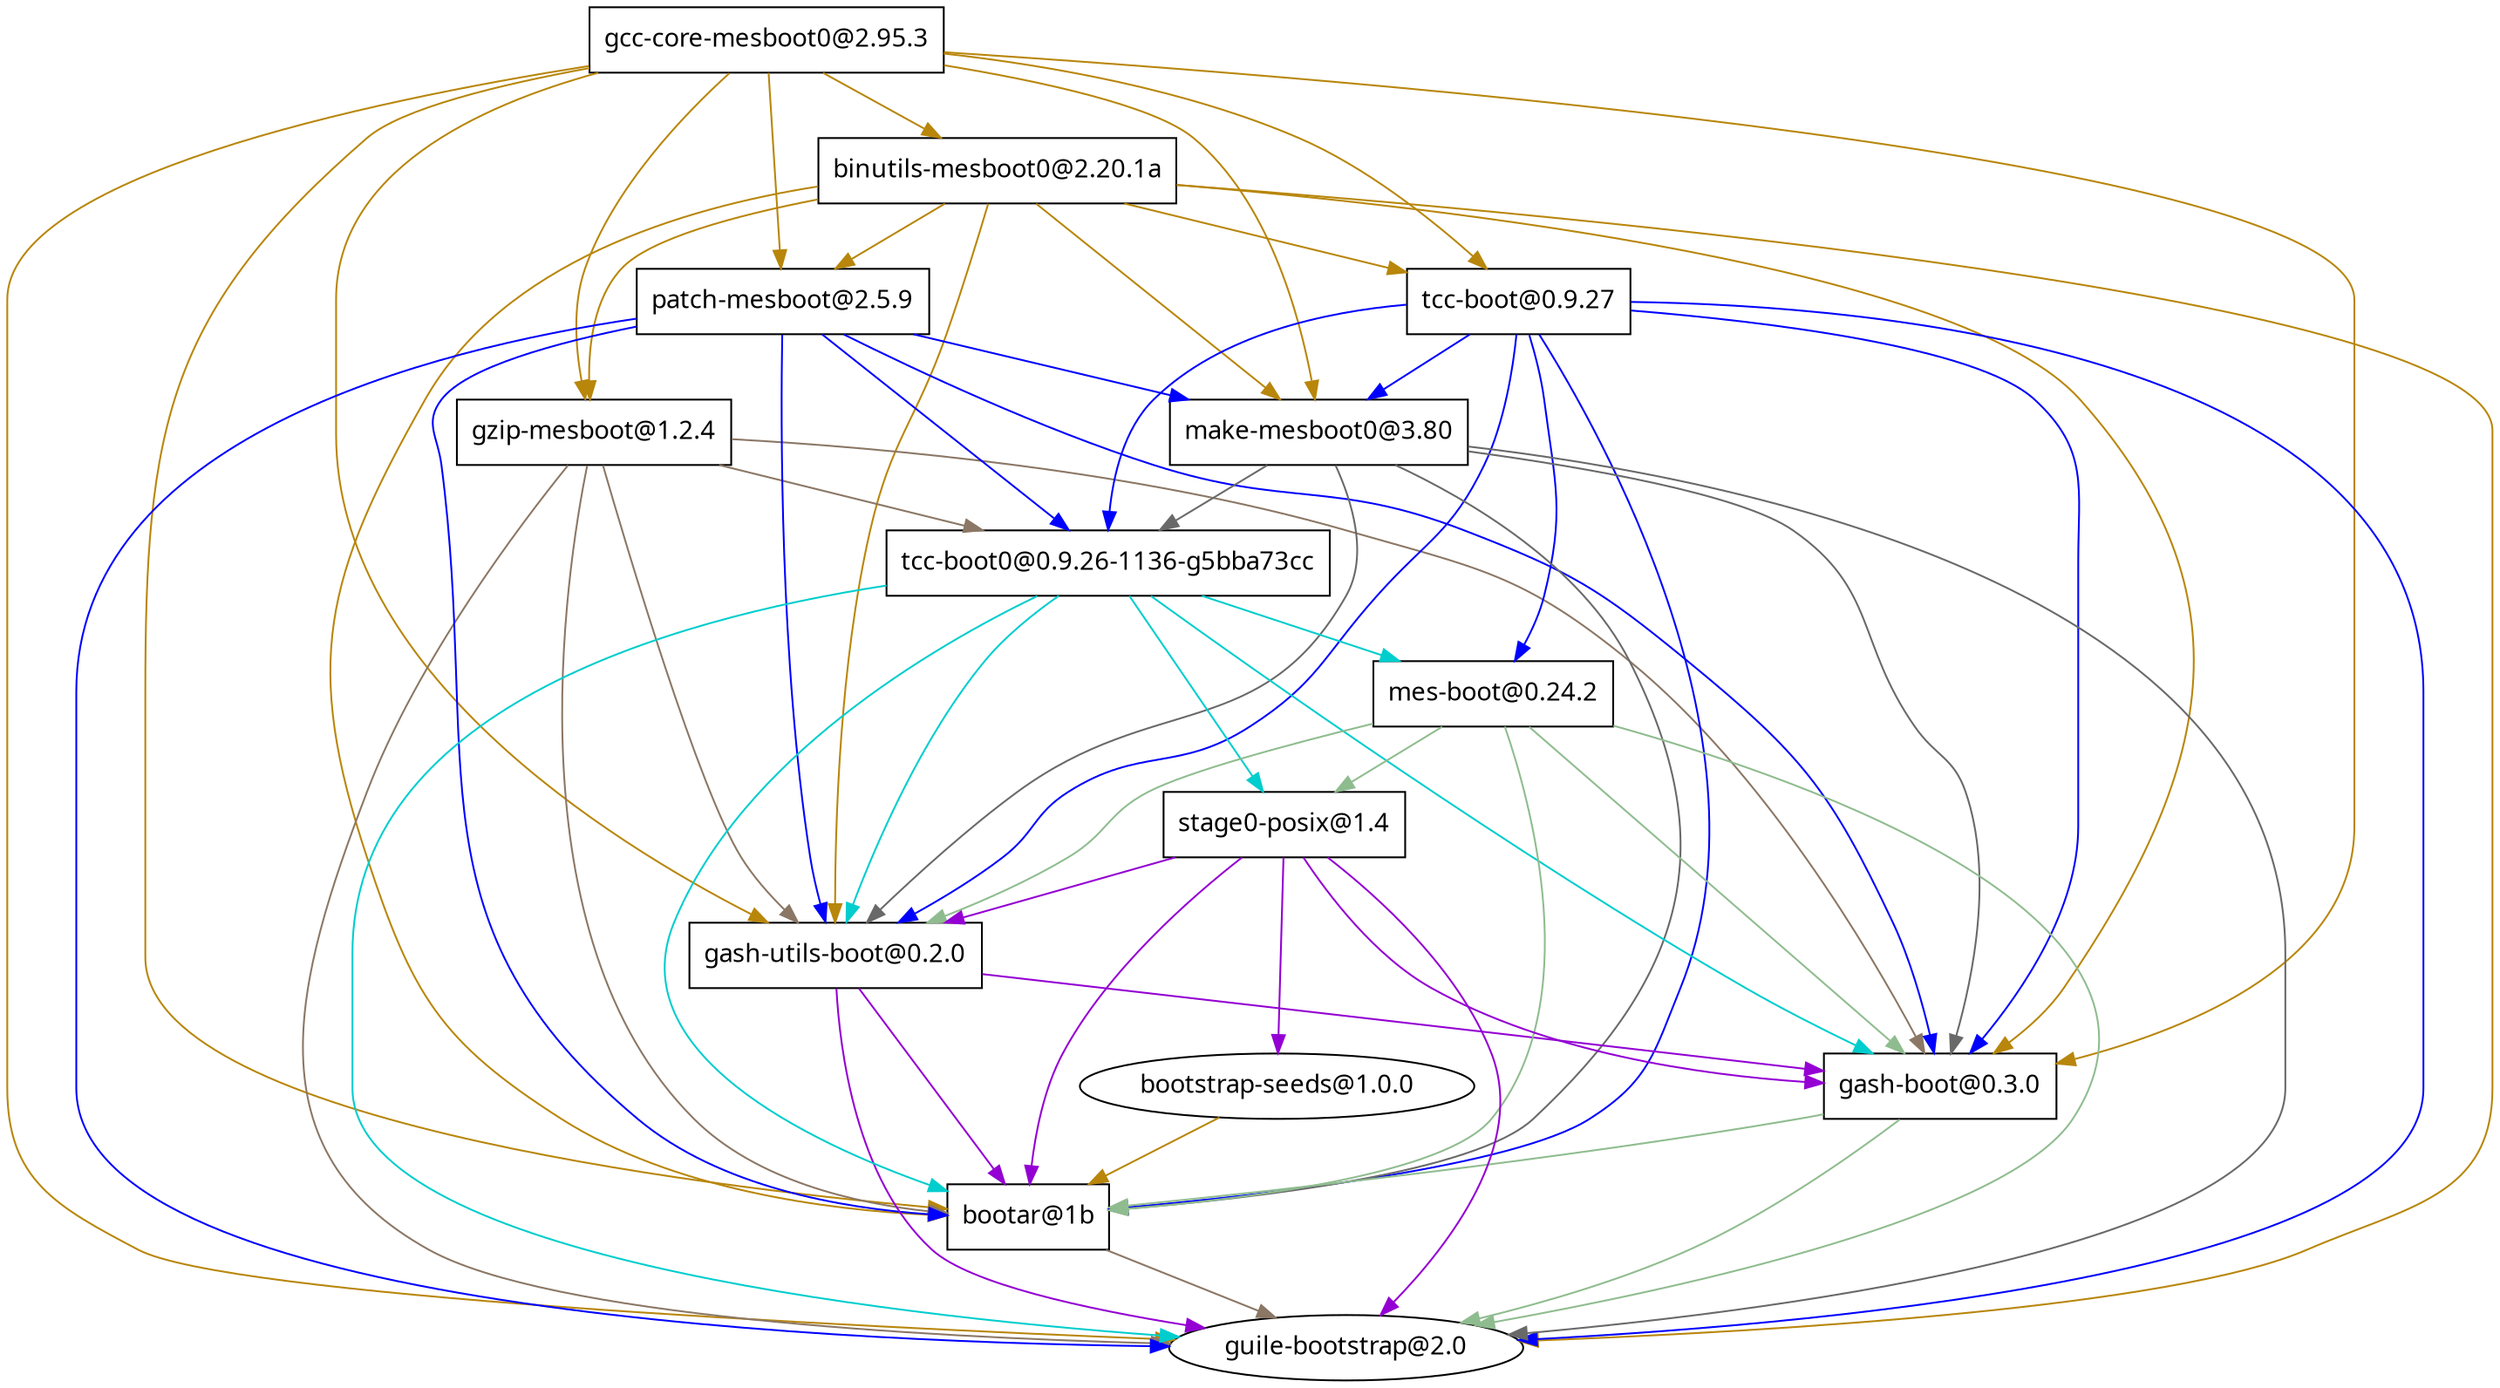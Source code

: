 digraph "Guix bag" {
  "/gnu/store/8vp8iadwjcvhaaqpa1wy60irhjdppwx7-gcc-core-mesboot0-2.95.3.drv" [label = "gcc-core-mesboot0@2.95.3", shape = box, fontname = sans];
  "/gnu/store/8vp8iadwjcvhaaqpa1wy60irhjdppwx7-gcc-core-mesboot0-2.95.3.drv" -> "/gnu/store/8r05q5i3aspzqkg1jr7py719r74nfaji-binutils-mesboot0-2.20.1a.drv" [color = darkgoldenrod];
  "/gnu/store/8vp8iadwjcvhaaqpa1wy60irhjdppwx7-gcc-core-mesboot0-2.95.3.drv" -> "/gnu/store/l4dmmjr7sxzlyh0df7kqcjkfd3w4gink-gzip-mesboot-1.2.4.drv" [color = darkgoldenrod];
  "/gnu/store/8vp8iadwjcvhaaqpa1wy60irhjdppwx7-gcc-core-mesboot0-2.95.3.drv" -> "/gnu/store/xznzx9xadd0x7z1az87likm636i8fldh-patch-mesboot-2.5.9.drv" [color = darkgoldenrod];
  "/gnu/store/8vp8iadwjcvhaaqpa1wy60irhjdppwx7-gcc-core-mesboot0-2.95.3.drv" -> "/gnu/store/qmxs62ligcdsdb0x3n00mgfr6hm8nx3h-tcc-boot-0.9.27.drv" [color = darkgoldenrod];
  "/gnu/store/8vp8iadwjcvhaaqpa1wy60irhjdppwx7-gcc-core-mesboot0-2.95.3.drv" -> "/gnu/store/gqz3fvamvvzb2gp6b6kk4imr0kywvxcr-make-mesboot0-3.80.drv" [color = darkgoldenrod];
  "/gnu/store/8vp8iadwjcvhaaqpa1wy60irhjdppwx7-gcc-core-mesboot0-2.95.3.drv" -> "/gnu/store/08jspv02rj1zad6y6ascil5r8lw4zz7d-gash-boot-0.3.0.drv" [color = darkgoldenrod];
  "/gnu/store/8vp8iadwjcvhaaqpa1wy60irhjdppwx7-gcc-core-mesboot0-2.95.3.drv" -> "/gnu/store/hjzqij47br5wns4y2dzs094rsp4q82n5-gash-utils-boot-0.2.0.drv" [color = darkgoldenrod];
  "/gnu/store/8vp8iadwjcvhaaqpa1wy60irhjdppwx7-gcc-core-mesboot0-2.95.3.drv" -> "/gnu/store/c2rwfalxivxrs29b56hxxb8zz6ad38iz-bootar-1b.drv" [color = darkgoldenrod];
  "/gnu/store/8vp8iadwjcvhaaqpa1wy60irhjdppwx7-gcc-core-mesboot0-2.95.3.drv" -> "/gnu/store/5pfm57hqv1xk7bm9xc36y568ssv1zawb-guile-bootstrap-2.0.drv" [color = darkgoldenrod];
  "/gnu/store/8r05q5i3aspzqkg1jr7py719r74nfaji-binutils-mesboot0-2.20.1a.drv" [label = "binutils-mesboot0@2.20.1a", shape = box, fontname = sans];
  "/gnu/store/8r05q5i3aspzqkg1jr7py719r74nfaji-binutils-mesboot0-2.20.1a.drv" -> "/gnu/store/l4dmmjr7sxzlyh0df7kqcjkfd3w4gink-gzip-mesboot-1.2.4.drv" [color = darkgoldenrod];
  "/gnu/store/8r05q5i3aspzqkg1jr7py719r74nfaji-binutils-mesboot0-2.20.1a.drv" -> "/gnu/store/xznzx9xadd0x7z1az87likm636i8fldh-patch-mesboot-2.5.9.drv" [color = darkgoldenrod];
  "/gnu/store/8r05q5i3aspzqkg1jr7py719r74nfaji-binutils-mesboot0-2.20.1a.drv" -> "/gnu/store/qmxs62ligcdsdb0x3n00mgfr6hm8nx3h-tcc-boot-0.9.27.drv" [color = darkgoldenrod];
  "/gnu/store/8r05q5i3aspzqkg1jr7py719r74nfaji-binutils-mesboot0-2.20.1a.drv" -> "/gnu/store/gqz3fvamvvzb2gp6b6kk4imr0kywvxcr-make-mesboot0-3.80.drv" [color = darkgoldenrod];
  "/gnu/store/8r05q5i3aspzqkg1jr7py719r74nfaji-binutils-mesboot0-2.20.1a.drv" -> "/gnu/store/08jspv02rj1zad6y6ascil5r8lw4zz7d-gash-boot-0.3.0.drv" [color = darkgoldenrod];
  "/gnu/store/8r05q5i3aspzqkg1jr7py719r74nfaji-binutils-mesboot0-2.20.1a.drv" -> "/gnu/store/hjzqij47br5wns4y2dzs094rsp4q82n5-gash-utils-boot-0.2.0.drv" [color = darkgoldenrod];
  "/gnu/store/8r05q5i3aspzqkg1jr7py719r74nfaji-binutils-mesboot0-2.20.1a.drv" -> "/gnu/store/c2rwfalxivxrs29b56hxxb8zz6ad38iz-bootar-1b.drv" [color = darkgoldenrod];
  "/gnu/store/8r05q5i3aspzqkg1jr7py719r74nfaji-binutils-mesboot0-2.20.1a.drv" -> "/gnu/store/5pfm57hqv1xk7bm9xc36y568ssv1zawb-guile-bootstrap-2.0.drv" [color = darkgoldenrod];
  "/gnu/store/l4dmmjr7sxzlyh0df7kqcjkfd3w4gink-gzip-mesboot-1.2.4.drv" [label = "gzip-mesboot@1.2.4", shape = box, fontname = sans];
  "/gnu/store/l4dmmjr7sxzlyh0df7kqcjkfd3w4gink-gzip-mesboot-1.2.4.drv" -> "/gnu/store/1jfd6izcr1f5ijkrh7z8bpfnkgfc6rvz-tcc-boot0-0.9.26-1136-g5bba73cc.drv" [color = peachpuff4];
  "/gnu/store/l4dmmjr7sxzlyh0df7kqcjkfd3w4gink-gzip-mesboot-1.2.4.drv" -> "/gnu/store/08jspv02rj1zad6y6ascil5r8lw4zz7d-gash-boot-0.3.0.drv" [color = peachpuff4];
  "/gnu/store/l4dmmjr7sxzlyh0df7kqcjkfd3w4gink-gzip-mesboot-1.2.4.drv" -> "/gnu/store/hjzqij47br5wns4y2dzs094rsp4q82n5-gash-utils-boot-0.2.0.drv" [color = peachpuff4];
  "/gnu/store/l4dmmjr7sxzlyh0df7kqcjkfd3w4gink-gzip-mesboot-1.2.4.drv" -> "/gnu/store/c2rwfalxivxrs29b56hxxb8zz6ad38iz-bootar-1b.drv" [color = peachpuff4];
  "/gnu/store/l4dmmjr7sxzlyh0df7kqcjkfd3w4gink-gzip-mesboot-1.2.4.drv" -> "/gnu/store/5pfm57hqv1xk7bm9xc36y568ssv1zawb-guile-bootstrap-2.0.drv" [color = peachpuff4];
  "/gnu/store/1jfd6izcr1f5ijkrh7z8bpfnkgfc6rvz-tcc-boot0-0.9.26-1136-g5bba73cc.drv" [label = "tcc-boot0@0.9.26-1136-g5bba73cc", shape = box, fontname = sans];
  "/gnu/store/1jfd6izcr1f5ijkrh7z8bpfnkgfc6rvz-tcc-boot0-0.9.26-1136-g5bba73cc.drv" -> "/gnu/store/3a9ynm7wmrggy8fx030830561a6rqrdj-mes-boot-0.24.2.drv" [color = cyan3];
  "/gnu/store/1jfd6izcr1f5ijkrh7z8bpfnkgfc6rvz-tcc-boot0-0.9.26-1136-g5bba73cc.drv" -> "/gnu/store/xavqa6yvv08ns4xggf27wc14m2kw2pvn-stage0-posix-1.4.drv" [color = cyan3];
  "/gnu/store/1jfd6izcr1f5ijkrh7z8bpfnkgfc6rvz-tcc-boot0-0.9.26-1136-g5bba73cc.drv" -> "/gnu/store/08jspv02rj1zad6y6ascil5r8lw4zz7d-gash-boot-0.3.0.drv" [color = cyan3];
  "/gnu/store/1jfd6izcr1f5ijkrh7z8bpfnkgfc6rvz-tcc-boot0-0.9.26-1136-g5bba73cc.drv" -> "/gnu/store/hjzqij47br5wns4y2dzs094rsp4q82n5-gash-utils-boot-0.2.0.drv" [color = cyan3];
  "/gnu/store/1jfd6izcr1f5ijkrh7z8bpfnkgfc6rvz-tcc-boot0-0.9.26-1136-g5bba73cc.drv" -> "/gnu/store/c2rwfalxivxrs29b56hxxb8zz6ad38iz-bootar-1b.drv" [color = cyan3];
  "/gnu/store/1jfd6izcr1f5ijkrh7z8bpfnkgfc6rvz-tcc-boot0-0.9.26-1136-g5bba73cc.drv" -> "/gnu/store/5pfm57hqv1xk7bm9xc36y568ssv1zawb-guile-bootstrap-2.0.drv" [color = cyan3];
  "/gnu/store/3a9ynm7wmrggy8fx030830561a6rqrdj-mes-boot-0.24.2.drv" [label = "mes-boot@0.24.2", shape = box, fontname = sans];
  "/gnu/store/3a9ynm7wmrggy8fx030830561a6rqrdj-mes-boot-0.24.2.drv" -> "/gnu/store/xavqa6yvv08ns4xggf27wc14m2kw2pvn-stage0-posix-1.4.drv" [color = darkseagreen];
  "/gnu/store/3a9ynm7wmrggy8fx030830561a6rqrdj-mes-boot-0.24.2.drv" -> "/gnu/store/08jspv02rj1zad6y6ascil5r8lw4zz7d-gash-boot-0.3.0.drv" [color = darkseagreen];
  "/gnu/store/3a9ynm7wmrggy8fx030830561a6rqrdj-mes-boot-0.24.2.drv" -> "/gnu/store/hjzqij47br5wns4y2dzs094rsp4q82n5-gash-utils-boot-0.2.0.drv" [color = darkseagreen];
  "/gnu/store/3a9ynm7wmrggy8fx030830561a6rqrdj-mes-boot-0.24.2.drv" -> "/gnu/store/c2rwfalxivxrs29b56hxxb8zz6ad38iz-bootar-1b.drv" [color = darkseagreen];
  "/gnu/store/3a9ynm7wmrggy8fx030830561a6rqrdj-mes-boot-0.24.2.drv" -> "/gnu/store/5pfm57hqv1xk7bm9xc36y568ssv1zawb-guile-bootstrap-2.0.drv" [color = darkseagreen];
  "/gnu/store/xavqa6yvv08ns4xggf27wc14m2kw2pvn-stage0-posix-1.4.drv" [label = "stage0-posix@1.4", shape = box, fontname = sans];
  "/gnu/store/xavqa6yvv08ns4xggf27wc14m2kw2pvn-stage0-posix-1.4.drv" -> "/gnu/store/7zxbgnrnhvm7g8bz1m5knpsbdfxzxl9g-bootstrap-seeds-1.0.0.drv" [color = darkviolet];
  "/gnu/store/xavqa6yvv08ns4xggf27wc14m2kw2pvn-stage0-posix-1.4.drv" -> "/gnu/store/08jspv02rj1zad6y6ascil5r8lw4zz7d-gash-boot-0.3.0.drv" [color = darkviolet];
  "/gnu/store/xavqa6yvv08ns4xggf27wc14m2kw2pvn-stage0-posix-1.4.drv" -> "/gnu/store/hjzqij47br5wns4y2dzs094rsp4q82n5-gash-utils-boot-0.2.0.drv" [color = darkviolet];
  "/gnu/store/xavqa6yvv08ns4xggf27wc14m2kw2pvn-stage0-posix-1.4.drv" -> "/gnu/store/c2rwfalxivxrs29b56hxxb8zz6ad38iz-bootar-1b.drv" [color = darkviolet];
  "/gnu/store/xavqa6yvv08ns4xggf27wc14m2kw2pvn-stage0-posix-1.4.drv" -> "/gnu/store/5pfm57hqv1xk7bm9xc36y568ssv1zawb-guile-bootstrap-2.0.drv" [color = darkviolet];
  "/gnu/store/7zxbgnrnhvm7g8bz1m5knpsbdfxzxl9g-bootstrap-seeds-1.0.0.drv" [label = "bootstrap-seeds@1.0.0", shape = ellipse, fontname = sans];
  "/gnu/store/7zxbgnrnhvm7g8bz1m5knpsbdfxzxl9g-bootstrap-seeds-1.0.0.drv" -> "/gnu/store/c2rwfalxivxrs29b56hxxb8zz6ad38iz-bootar-1b.drv" [color = darkgoldenrod];
  "/gnu/store/c2rwfalxivxrs29b56hxxb8zz6ad38iz-bootar-1b.drv" [label = "bootar@1b", shape = box, fontname = sans];
  "/gnu/store/c2rwfalxivxrs29b56hxxb8zz6ad38iz-bootar-1b.drv" -> "/gnu/store/5pfm57hqv1xk7bm9xc36y568ssv1zawb-guile-bootstrap-2.0.drv" [color = peachpuff4];
  "/gnu/store/5pfm57hqv1xk7bm9xc36y568ssv1zawb-guile-bootstrap-2.0.drv" [label = "guile-bootstrap@2.0", shape = ellipse, fontname = sans];
  "/gnu/store/08jspv02rj1zad6y6ascil5r8lw4zz7d-gash-boot-0.3.0.drv" [label = "gash-boot@0.3.0", shape = box, fontname = sans];
  "/gnu/store/08jspv02rj1zad6y6ascil5r8lw4zz7d-gash-boot-0.3.0.drv" -> "/gnu/store/c2rwfalxivxrs29b56hxxb8zz6ad38iz-bootar-1b.drv" [color = darkseagreen];
  "/gnu/store/08jspv02rj1zad6y6ascil5r8lw4zz7d-gash-boot-0.3.0.drv" -> "/gnu/store/5pfm57hqv1xk7bm9xc36y568ssv1zawb-guile-bootstrap-2.0.drv" [color = darkseagreen];
  "/gnu/store/hjzqij47br5wns4y2dzs094rsp4q82n5-gash-utils-boot-0.2.0.drv" [label = "gash-utils-boot@0.2.0", shape = box, fontname = sans];
  "/gnu/store/hjzqij47br5wns4y2dzs094rsp4q82n5-gash-utils-boot-0.2.0.drv" -> "/gnu/store/c2rwfalxivxrs29b56hxxb8zz6ad38iz-bootar-1b.drv" [color = darkviolet];
  "/gnu/store/hjzqij47br5wns4y2dzs094rsp4q82n5-gash-utils-boot-0.2.0.drv" -> "/gnu/store/08jspv02rj1zad6y6ascil5r8lw4zz7d-gash-boot-0.3.0.drv" [color = darkviolet];
  "/gnu/store/hjzqij47br5wns4y2dzs094rsp4q82n5-gash-utils-boot-0.2.0.drv" -> "/gnu/store/5pfm57hqv1xk7bm9xc36y568ssv1zawb-guile-bootstrap-2.0.drv" [color = darkviolet];
  "/gnu/store/xznzx9xadd0x7z1az87likm636i8fldh-patch-mesboot-2.5.9.drv" [label = "patch-mesboot@2.5.9", shape = box, fontname = sans];
  "/gnu/store/xznzx9xadd0x7z1az87likm636i8fldh-patch-mesboot-2.5.9.drv" -> "/gnu/store/gqz3fvamvvzb2gp6b6kk4imr0kywvxcr-make-mesboot0-3.80.drv" [color = blue];
  "/gnu/store/xznzx9xadd0x7z1az87likm636i8fldh-patch-mesboot-2.5.9.drv" -> "/gnu/store/1jfd6izcr1f5ijkrh7z8bpfnkgfc6rvz-tcc-boot0-0.9.26-1136-g5bba73cc.drv" [color = blue];
  "/gnu/store/xznzx9xadd0x7z1az87likm636i8fldh-patch-mesboot-2.5.9.drv" -> "/gnu/store/08jspv02rj1zad6y6ascil5r8lw4zz7d-gash-boot-0.3.0.drv" [color = blue];
  "/gnu/store/xznzx9xadd0x7z1az87likm636i8fldh-patch-mesboot-2.5.9.drv" -> "/gnu/store/hjzqij47br5wns4y2dzs094rsp4q82n5-gash-utils-boot-0.2.0.drv" [color = blue];
  "/gnu/store/xznzx9xadd0x7z1az87likm636i8fldh-patch-mesboot-2.5.9.drv" -> "/gnu/store/c2rwfalxivxrs29b56hxxb8zz6ad38iz-bootar-1b.drv" [color = blue];
  "/gnu/store/xznzx9xadd0x7z1az87likm636i8fldh-patch-mesboot-2.5.9.drv" -> "/gnu/store/5pfm57hqv1xk7bm9xc36y568ssv1zawb-guile-bootstrap-2.0.drv" [color = blue];
  "/gnu/store/gqz3fvamvvzb2gp6b6kk4imr0kywvxcr-make-mesboot0-3.80.drv" [label = "make-mesboot0@3.80", shape = box, fontname = sans];
  "/gnu/store/gqz3fvamvvzb2gp6b6kk4imr0kywvxcr-make-mesboot0-3.80.drv" -> "/gnu/store/1jfd6izcr1f5ijkrh7z8bpfnkgfc6rvz-tcc-boot0-0.9.26-1136-g5bba73cc.drv" [color = dimgrey];
  "/gnu/store/gqz3fvamvvzb2gp6b6kk4imr0kywvxcr-make-mesboot0-3.80.drv" -> "/gnu/store/08jspv02rj1zad6y6ascil5r8lw4zz7d-gash-boot-0.3.0.drv" [color = dimgrey];
  "/gnu/store/gqz3fvamvvzb2gp6b6kk4imr0kywvxcr-make-mesboot0-3.80.drv" -> "/gnu/store/hjzqij47br5wns4y2dzs094rsp4q82n5-gash-utils-boot-0.2.0.drv" [color = dimgrey];
  "/gnu/store/gqz3fvamvvzb2gp6b6kk4imr0kywvxcr-make-mesboot0-3.80.drv" -> "/gnu/store/c2rwfalxivxrs29b56hxxb8zz6ad38iz-bootar-1b.drv" [color = dimgrey];
  "/gnu/store/gqz3fvamvvzb2gp6b6kk4imr0kywvxcr-make-mesboot0-3.80.drv" -> "/gnu/store/5pfm57hqv1xk7bm9xc36y568ssv1zawb-guile-bootstrap-2.0.drv" [color = dimgrey];
  "/gnu/store/qmxs62ligcdsdb0x3n00mgfr6hm8nx3h-tcc-boot-0.9.27.drv" [label = "tcc-boot@0.9.27", shape = box, fontname = sans];
  "/gnu/store/qmxs62ligcdsdb0x3n00mgfr6hm8nx3h-tcc-boot-0.9.27.drv" -> "/gnu/store/3a9ynm7wmrggy8fx030830561a6rqrdj-mes-boot-0.24.2.drv" [color = blue];
  "/gnu/store/qmxs62ligcdsdb0x3n00mgfr6hm8nx3h-tcc-boot-0.9.27.drv" -> "/gnu/store/gqz3fvamvvzb2gp6b6kk4imr0kywvxcr-make-mesboot0-3.80.drv" [color = blue];
  "/gnu/store/qmxs62ligcdsdb0x3n00mgfr6hm8nx3h-tcc-boot-0.9.27.drv" -> "/gnu/store/1jfd6izcr1f5ijkrh7z8bpfnkgfc6rvz-tcc-boot0-0.9.26-1136-g5bba73cc.drv" [color = blue];
  "/gnu/store/qmxs62ligcdsdb0x3n00mgfr6hm8nx3h-tcc-boot-0.9.27.drv" -> "/gnu/store/08jspv02rj1zad6y6ascil5r8lw4zz7d-gash-boot-0.3.0.drv" [color = blue];
  "/gnu/store/qmxs62ligcdsdb0x3n00mgfr6hm8nx3h-tcc-boot-0.9.27.drv" -> "/gnu/store/hjzqij47br5wns4y2dzs094rsp4q82n5-gash-utils-boot-0.2.0.drv" [color = blue];
  "/gnu/store/qmxs62ligcdsdb0x3n00mgfr6hm8nx3h-tcc-boot-0.9.27.drv" -> "/gnu/store/c2rwfalxivxrs29b56hxxb8zz6ad38iz-bootar-1b.drv" [color = blue];
  "/gnu/store/qmxs62ligcdsdb0x3n00mgfr6hm8nx3h-tcc-boot-0.9.27.drv" -> "/gnu/store/5pfm57hqv1xk7bm9xc36y568ssv1zawb-guile-bootstrap-2.0.drv" [color = blue];

}
